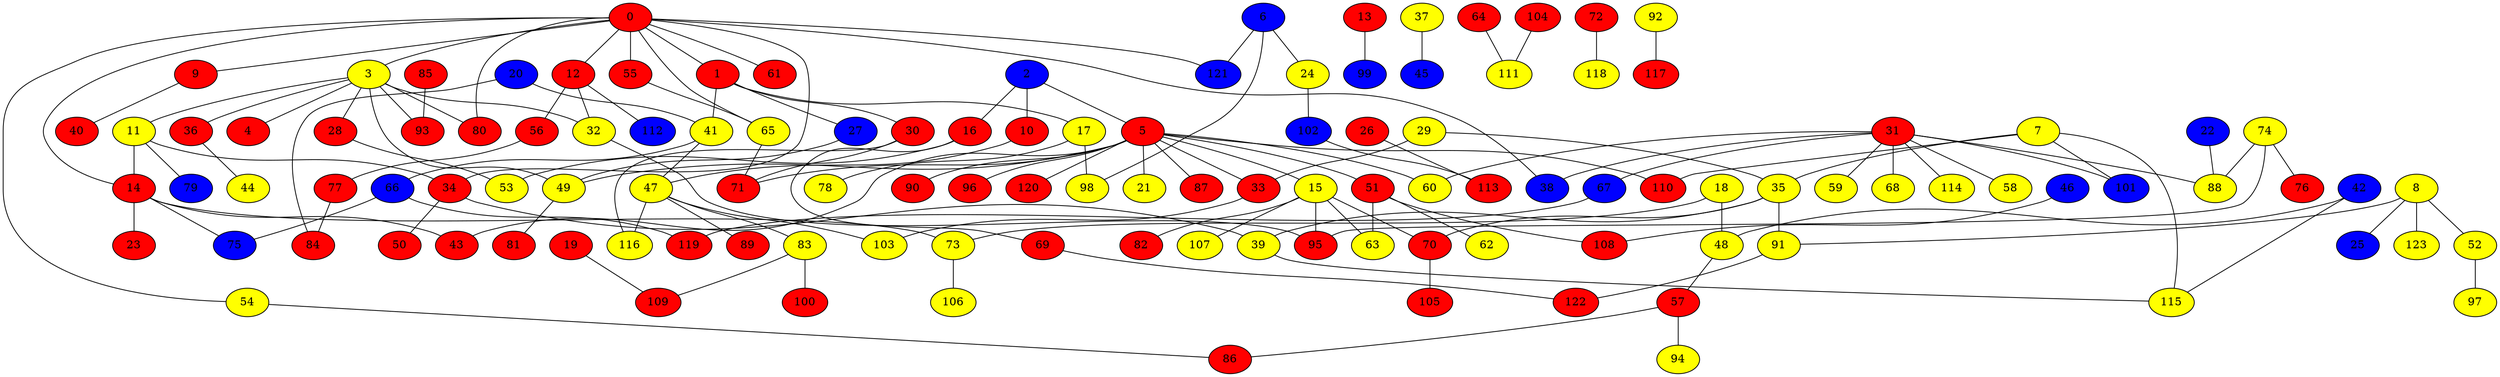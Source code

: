 graph {
0 [style = filled fillcolor = red];
1 [style = filled fillcolor = red];
2 [style = filled fillcolor = blue];
3 [style = filled fillcolor = yellow];
4 [style = filled fillcolor = red];
5 [style = filled fillcolor = red];
6 [style = filled fillcolor = blue];
7 [style = filled fillcolor = yellow];
8 [style = filled fillcolor = yellow];
9 [style = filled fillcolor = red];
10 [style = filled fillcolor = red];
11 [style = filled fillcolor = yellow];
12 [style = filled fillcolor = red];
13 [style = filled fillcolor = red];
14 [style = filled fillcolor = red];
15 [style = filled fillcolor = yellow];
16 [style = filled fillcolor = red];
17 [style = filled fillcolor = yellow];
18 [style = filled fillcolor = yellow];
19 [style = filled fillcolor = red];
20 [style = filled fillcolor = blue];
21 [style = filled fillcolor = yellow];
22 [style = filled fillcolor = blue];
23 [style = filled fillcolor = red];
24 [style = filled fillcolor = yellow];
25 [style = filled fillcolor = blue];
26 [style = filled fillcolor = red];
27 [style = filled fillcolor = blue];
28 [style = filled fillcolor = red];
29 [style = filled fillcolor = yellow];
30 [style = filled fillcolor = red];
31 [style = filled fillcolor = red];
32 [style = filled fillcolor = yellow];
33 [style = filled fillcolor = red];
34 [style = filled fillcolor = red];
35 [style = filled fillcolor = yellow];
36 [style = filled fillcolor = red];
37 [style = filled fillcolor = yellow];
38 [style = filled fillcolor = blue];
39 [style = filled fillcolor = yellow];
40 [style = filled fillcolor = red];
41 [style = filled fillcolor = yellow];
42 [style = filled fillcolor = blue];
43 [style = filled fillcolor = red];
44 [style = filled fillcolor = yellow];
45 [style = filled fillcolor = blue];
46 [style = filled fillcolor = blue];
47 [style = filled fillcolor = yellow];
48 [style = filled fillcolor = yellow];
49 [style = filled fillcolor = yellow];
50 [style = filled fillcolor = red];
51 [style = filled fillcolor = red];
52 [style = filled fillcolor = yellow];
53 [style = filled fillcolor = yellow];
54 [style = filled fillcolor = yellow];
55 [style = filled fillcolor = red];
56 [style = filled fillcolor = red];
57 [style = filled fillcolor = red];
58 [style = filled fillcolor = yellow];
59 [style = filled fillcolor = yellow];
60 [style = filled fillcolor = yellow];
61 [style = filled fillcolor = red];
62 [style = filled fillcolor = yellow];
63 [style = filled fillcolor = yellow];
64 [style = filled fillcolor = red];
65 [style = filled fillcolor = yellow];
66 [style = filled fillcolor = blue];
67 [style = filled fillcolor = blue];
68 [style = filled fillcolor = yellow];
69 [style = filled fillcolor = red];
70 [style = filled fillcolor = red];
71 [style = filled fillcolor = red];
72 [style = filled fillcolor = red];
73 [style = filled fillcolor = yellow];
74 [style = filled fillcolor = yellow];
75 [style = filled fillcolor = blue];
76 [style = filled fillcolor = red];
77 [style = filled fillcolor = red];
78 [style = filled fillcolor = yellow];
79 [style = filled fillcolor = blue];
80 [style = filled fillcolor = red];
81 [style = filled fillcolor = red];
82 [style = filled fillcolor = red];
83 [style = filled fillcolor = yellow];
84 [style = filled fillcolor = red];
85 [style = filled fillcolor = red];
86 [style = filled fillcolor = red];
87 [style = filled fillcolor = red];
88 [style = filled fillcolor = yellow];
89 [style = filled fillcolor = red];
90 [style = filled fillcolor = red];
91 [style = filled fillcolor = yellow];
92 [style = filled fillcolor = yellow];
93 [style = filled fillcolor = red];
94 [style = filled fillcolor = yellow];
95 [style = filled fillcolor = red];
96 [style = filled fillcolor = red];
97 [style = filled fillcolor = yellow];
98 [style = filled fillcolor = yellow];
99 [style = filled fillcolor = blue];
100 [style = filled fillcolor = red];
101 [style = filled fillcolor = blue];
102 [style = filled fillcolor = blue];
103 [style = filled fillcolor = yellow];
104 [style = filled fillcolor = red];
105 [style = filled fillcolor = red];
106 [style = filled fillcolor = yellow];
107 [style = filled fillcolor = yellow];
108 [style = filled fillcolor = red];
109 [style = filled fillcolor = red];
110 [style = filled fillcolor = red];
111 [style = filled fillcolor = yellow];
112 [style = filled fillcolor = blue];
113 [style = filled fillcolor = red];
114 [style = filled fillcolor = yellow];
115 [style = filled fillcolor = yellow];
116 [style = filled fillcolor = yellow];
117 [style = filled fillcolor = red];
118 [style = filled fillcolor = yellow];
119 [style = filled fillcolor = red];
120 [style = filled fillcolor = red];
121 [style = filled fillcolor = blue];
122 [style = filled fillcolor = red];
123 [style = filled fillcolor = yellow];
0 -- 12;
0 -- 9;
0 -- 3;
0 -- 1;
0 -- 14;
0 -- 34;
0 -- 38;
0 -- 54;
0 -- 55;
0 -- 61;
0 -- 65;
0 -- 80;
0 -- 121;
1 -- 17;
1 -- 27;
1 -- 30;
1 -- 41;
2 -- 5;
2 -- 10;
2 -- 16;
3 -- 4;
3 -- 11;
3 -- 28;
3 -- 32;
3 -- 36;
3 -- 49;
3 -- 80;
3 -- 93;
5 -- 15;
5 -- 21;
5 -- 33;
5 -- 43;
5 -- 49;
5 -- 51;
5 -- 60;
5 -- 71;
5 -- 87;
5 -- 90;
5 -- 96;
5 -- 110;
5 -- 120;
6 -- 24;
6 -- 98;
6 -- 121;
7 -- 35;
7 -- 101;
7 -- 110;
7 -- 115;
8 -- 25;
8 -- 52;
8 -- 91;
8 -- 123;
9 -- 40;
10 -- 47;
11 -- 14;
11 -- 34;
11 -- 79;
12 -- 32;
12 -- 56;
12 -- 112;
13 -- 99;
14 -- 23;
14 -- 43;
14 -- 73;
14 -- 75;
15 -- 63;
15 -- 70;
15 -- 82;
15 -- 95;
15 -- 107;
16 -- 53;
16 -- 69;
17 -- 78;
17 -- 98;
18 -- 48;
18 -- 73;
19 -- 109;
20 -- 41;
20 -- 84;
22 -- 88;
24 -- 102;
26 -- 113;
27 -- 49;
28 -- 53;
29 -- 33;
29 -- 35;
30 -- 71;
30 -- 116;
31 -- 38;
31 -- 58;
31 -- 59;
31 -- 60;
31 -- 67;
31 -- 68;
31 -- 88;
31 -- 101;
31 -- 114;
32 -- 95;
33 -- 103;
34 -- 39;
34 -- 50;
35 -- 39;
35 -- 70;
35 -- 91;
36 -- 44;
37 -- 45;
39 -- 115;
41 -- 47;
41 -- 66;
42 -- 48;
42 -- 115;
46 -- 108;
47 -- 83;
47 -- 89;
47 -- 103;
47 -- 116;
48 -- 57;
49 -- 81;
51 -- 62;
51 -- 63;
51 -- 108;
52 -- 97;
54 -- 86;
55 -- 65;
56 -- 77;
57 -- 86;
57 -- 94;
64 -- 111;
65 -- 71;
66 -- 75;
66 -- 119;
67 -- 119;
69 -- 122;
70 -- 105;
72 -- 118;
73 -- 106;
74 -- 76;
74 -- 88;
74 -- 95;
77 -- 84;
83 -- 100;
83 -- 109;
85 -- 93;
91 -- 122;
92 -- 117;
102 -- 113;
104 -- 111;
}
